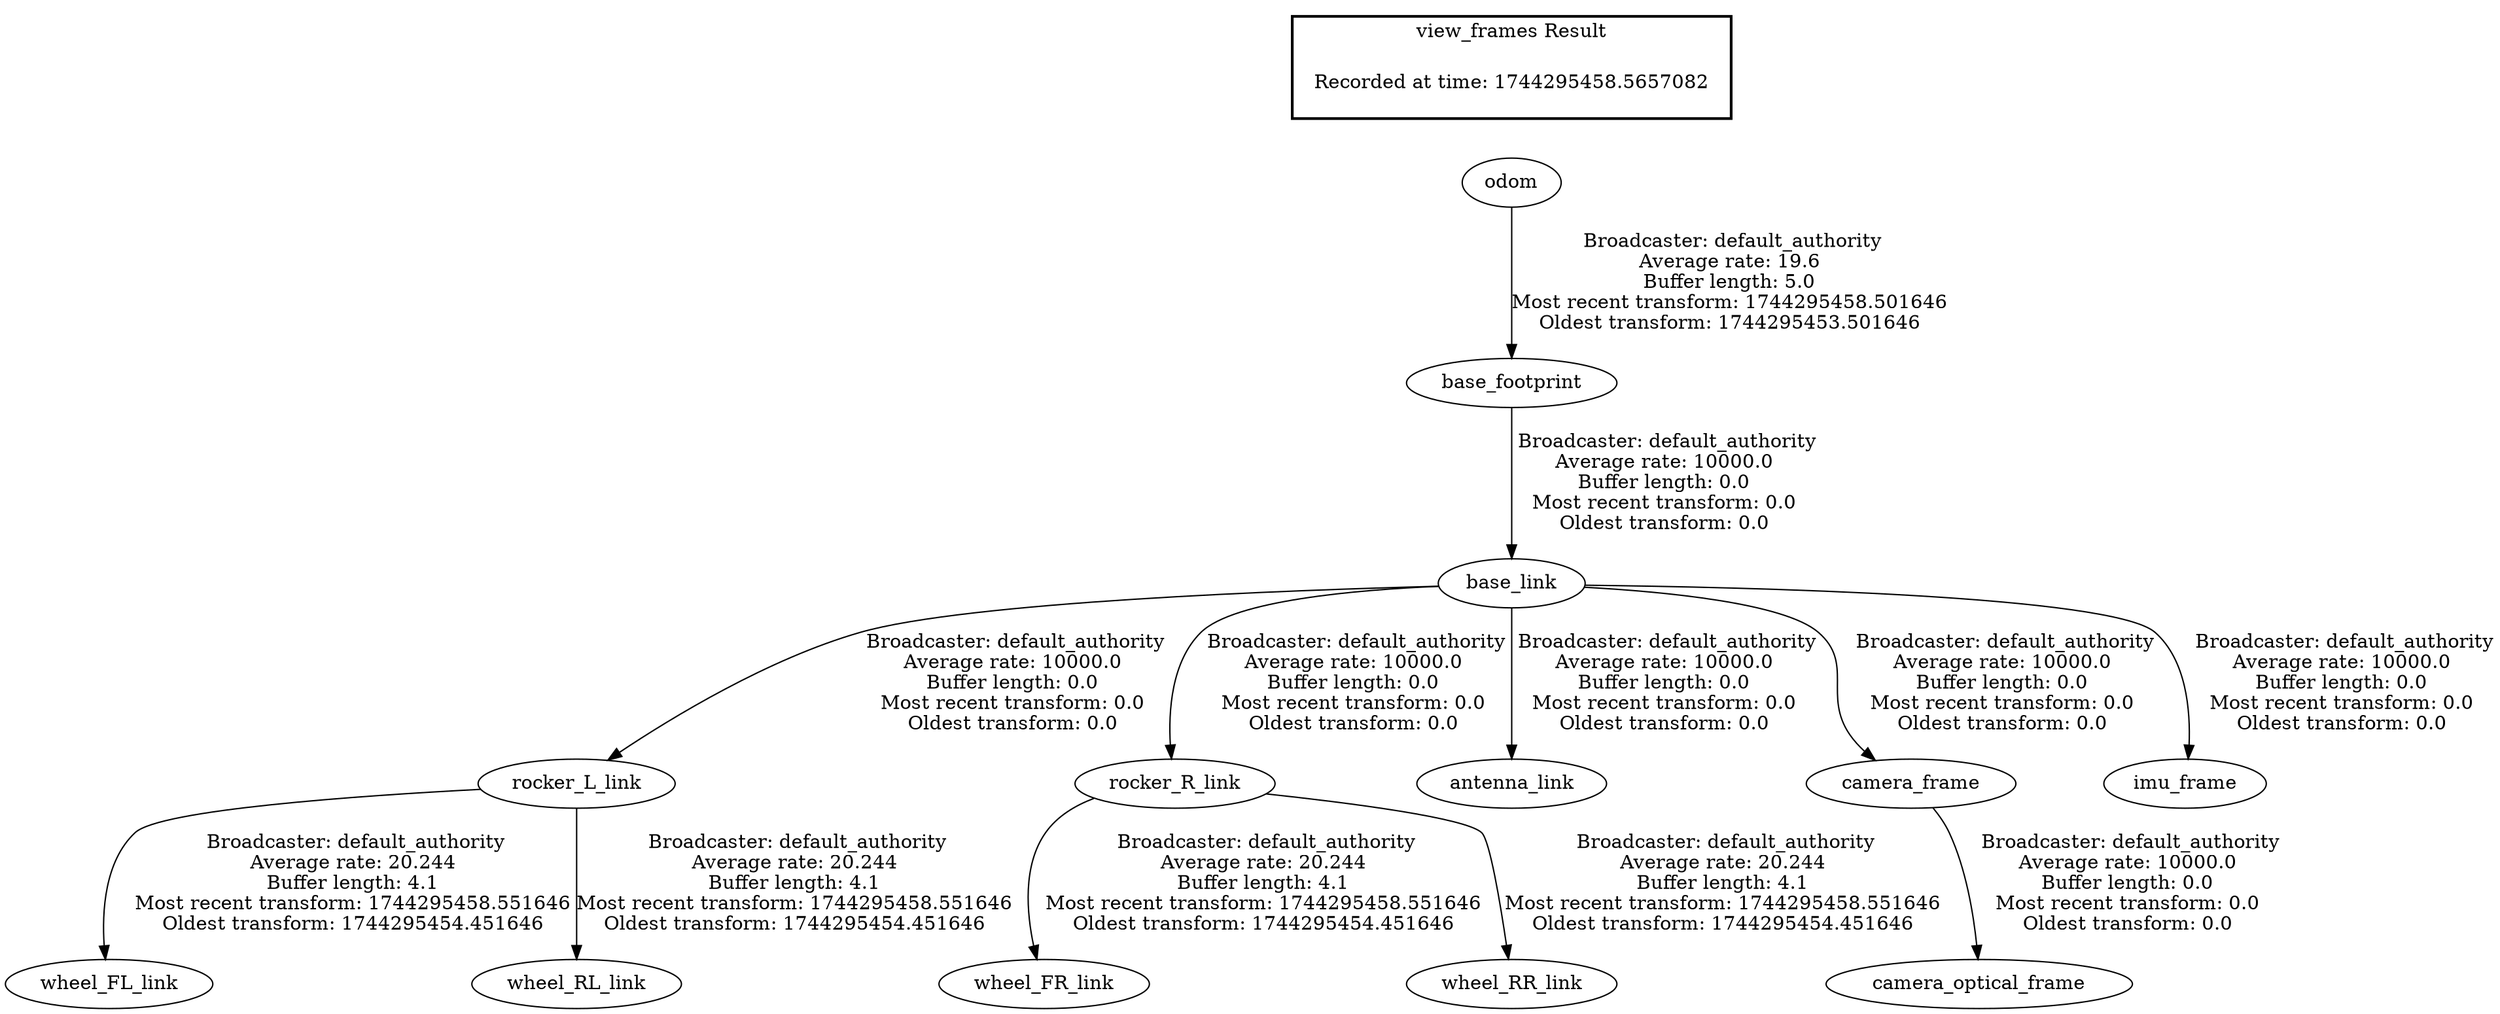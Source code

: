 digraph G {
"odom" -> "base_footprint"[label=" Broadcaster: default_authority\nAverage rate: 19.6\nBuffer length: 5.0\nMost recent transform: 1744295458.501646\nOldest transform: 1744295453.501646\n"];
"rocker_L_link" -> "wheel_FL_link"[label=" Broadcaster: default_authority\nAverage rate: 20.244\nBuffer length: 4.1\nMost recent transform: 1744295458.551646\nOldest transform: 1744295454.451646\n"];
"base_link" -> "rocker_L_link"[label=" Broadcaster: default_authority\nAverage rate: 10000.0\nBuffer length: 0.0\nMost recent transform: 0.0\nOldest transform: 0.0\n"];
"rocker_R_link" -> "wheel_FR_link"[label=" Broadcaster: default_authority\nAverage rate: 20.244\nBuffer length: 4.1\nMost recent transform: 1744295458.551646\nOldest transform: 1744295454.451646\n"];
"base_link" -> "rocker_R_link"[label=" Broadcaster: default_authority\nAverage rate: 10000.0\nBuffer length: 0.0\nMost recent transform: 0.0\nOldest transform: 0.0\n"];
"rocker_L_link" -> "wheel_RL_link"[label=" Broadcaster: default_authority\nAverage rate: 20.244\nBuffer length: 4.1\nMost recent transform: 1744295458.551646\nOldest transform: 1744295454.451646\n"];
"rocker_R_link" -> "wheel_RR_link"[label=" Broadcaster: default_authority\nAverage rate: 20.244\nBuffer length: 4.1\nMost recent transform: 1744295458.551646\nOldest transform: 1744295454.451646\n"];
"base_link" -> "antenna_link"[label=" Broadcaster: default_authority\nAverage rate: 10000.0\nBuffer length: 0.0\nMost recent transform: 0.0\nOldest transform: 0.0\n"];
"base_footprint" -> "base_link"[label=" Broadcaster: default_authority\nAverage rate: 10000.0\nBuffer length: 0.0\nMost recent transform: 0.0\nOldest transform: 0.0\n"];
"base_link" -> "camera_frame"[label=" Broadcaster: default_authority\nAverage rate: 10000.0\nBuffer length: 0.0\nMost recent transform: 0.0\nOldest transform: 0.0\n"];
"camera_frame" -> "camera_optical_frame"[label=" Broadcaster: default_authority\nAverage rate: 10000.0\nBuffer length: 0.0\nMost recent transform: 0.0\nOldest transform: 0.0\n"];
"base_link" -> "imu_frame"[label=" Broadcaster: default_authority\nAverage rate: 10000.0\nBuffer length: 0.0\nMost recent transform: 0.0\nOldest transform: 0.0\n"];
edge [style=invis];
 subgraph cluster_legend { style=bold; color=black; label ="view_frames Result";
"Recorded at time: 1744295458.5657082"[ shape=plaintext ] ;
}->"odom";
}
